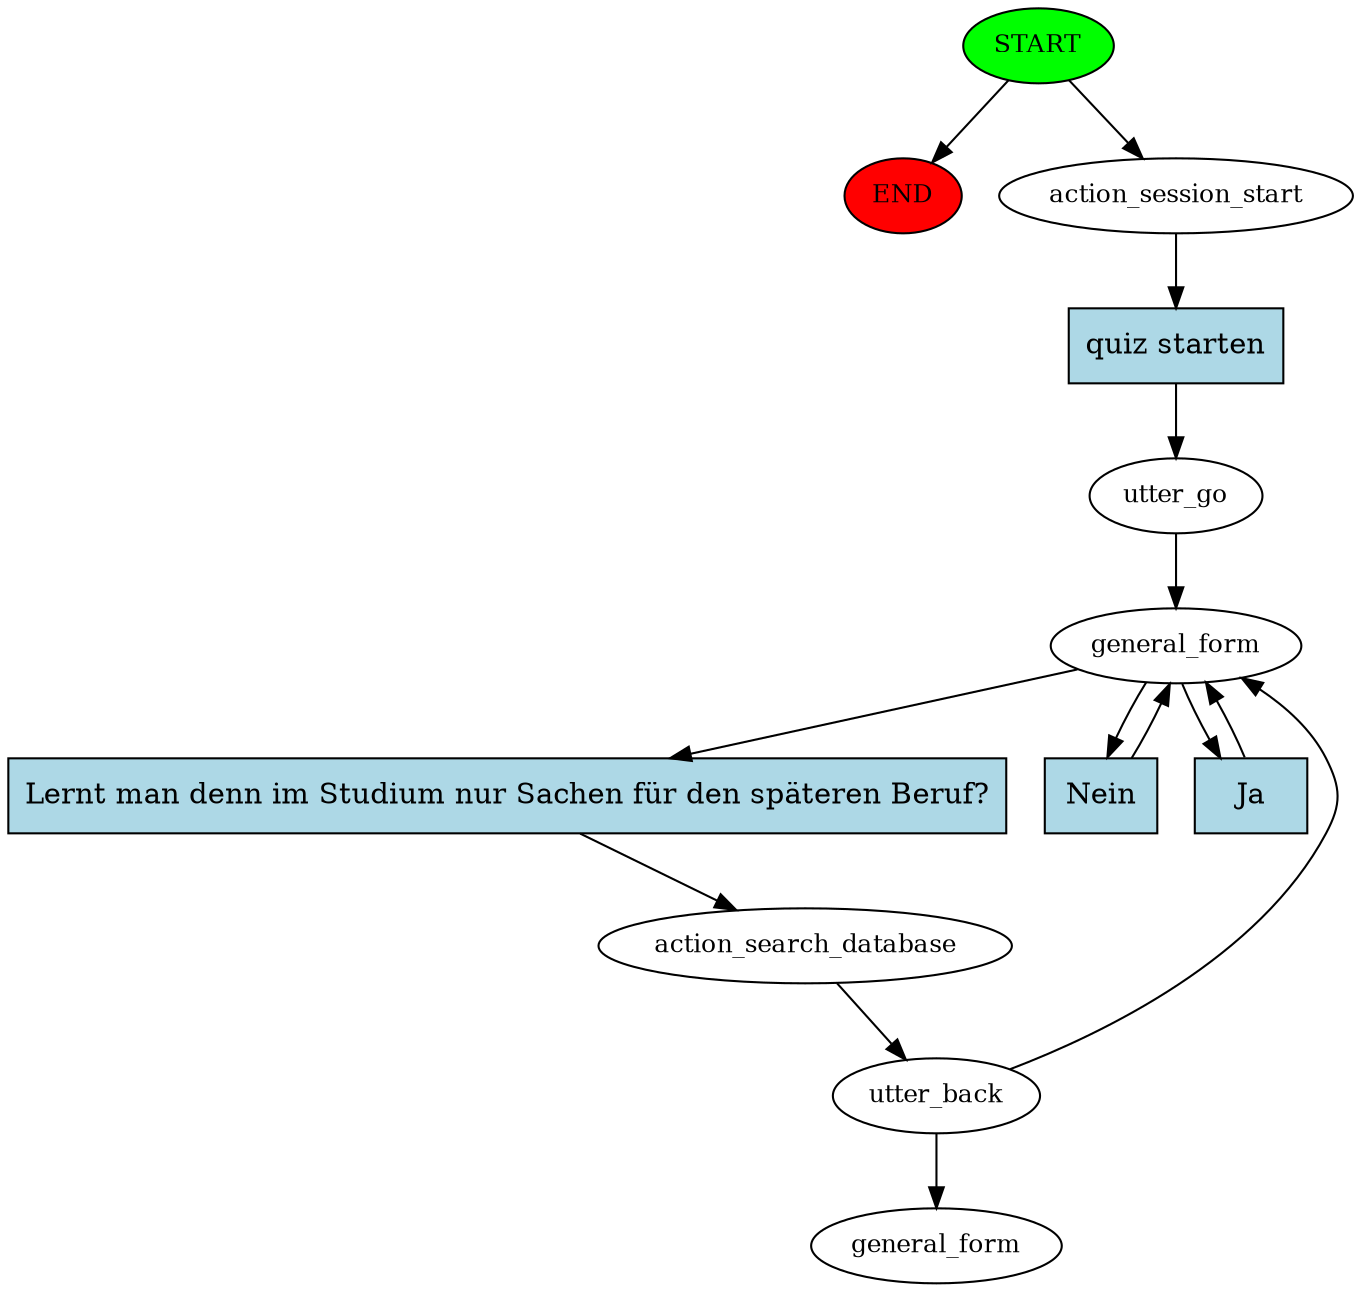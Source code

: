 digraph  {
0 [class="start active", fillcolor=green, fontsize=12, label=START, style=filled];
"-1" [class=end, fillcolor=red, fontsize=12, label=END, style=filled];
1 [class=active, fontsize=12, label=action_session_start];
2 [class=active, fontsize=12, label=utter_go];
3 [class=active, fontsize=12, label=general_form];
4 [class=active, fontsize=12, label=action_search_database];
5 [class=active, fontsize=12, label=utter_back];
11 [class="dashed active", fontsize=12, label=general_form];
12 [class="intent active", fillcolor=lightblue, label="quiz starten", shape=rect, style=filled];
13 [class="intent active", fillcolor=lightblue, label="Lernt man denn im Studium nur Sachen für den späteren Beruf?", shape=rect, style=filled];
14 [class="intent active", fillcolor=lightblue, label=Nein, shape=rect, style=filled];
15 [class="intent active", fillcolor=lightblue, label=Ja, shape=rect, style=filled];
0 -> "-1"  [class="", key=NONE, label=""];
0 -> 1  [class=active, key=NONE, label=""];
1 -> 12  [class=active, key=0];
2 -> 3  [class=active, key=NONE, label=""];
3 -> 13  [class=active, key=0];
3 -> 14  [class=active, key=0];
3 -> 15  [class=active, key=0];
4 -> 5  [class=active, key=NONE, label=""];
5 -> 11  [class=active, key=NONE, label=""];
5 -> 3  [class=active, key=NONE, label=""];
12 -> 2  [class=active, key=0];
13 -> 4  [class=active, key=0];
14 -> 3  [class=active, key=0];
15 -> 3  [class=active, key=0];
}
